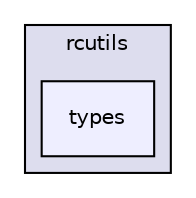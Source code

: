 digraph "include/rcutils/types" {
  compound=true
  node [ fontsize="10", fontname="Helvetica"];
  edge [ labelfontsize="10", labelfontname="Helvetica"];
  subgraph clusterdir_6627b286d46f7ece855f6fbde3556e48 {
    graph [ bgcolor="#ddddee", pencolor="black", label="rcutils" fontname="Helvetica", fontsize="10", URL="dir_6627b286d46f7ece855f6fbde3556e48.html"]
  dir_2609ecd7b3f2bf812418d4e9da9a63ab [shape=box, label="types", style="filled", fillcolor="#eeeeff", pencolor="black", URL="dir_2609ecd7b3f2bf812418d4e9da9a63ab.html"];
  }
}
